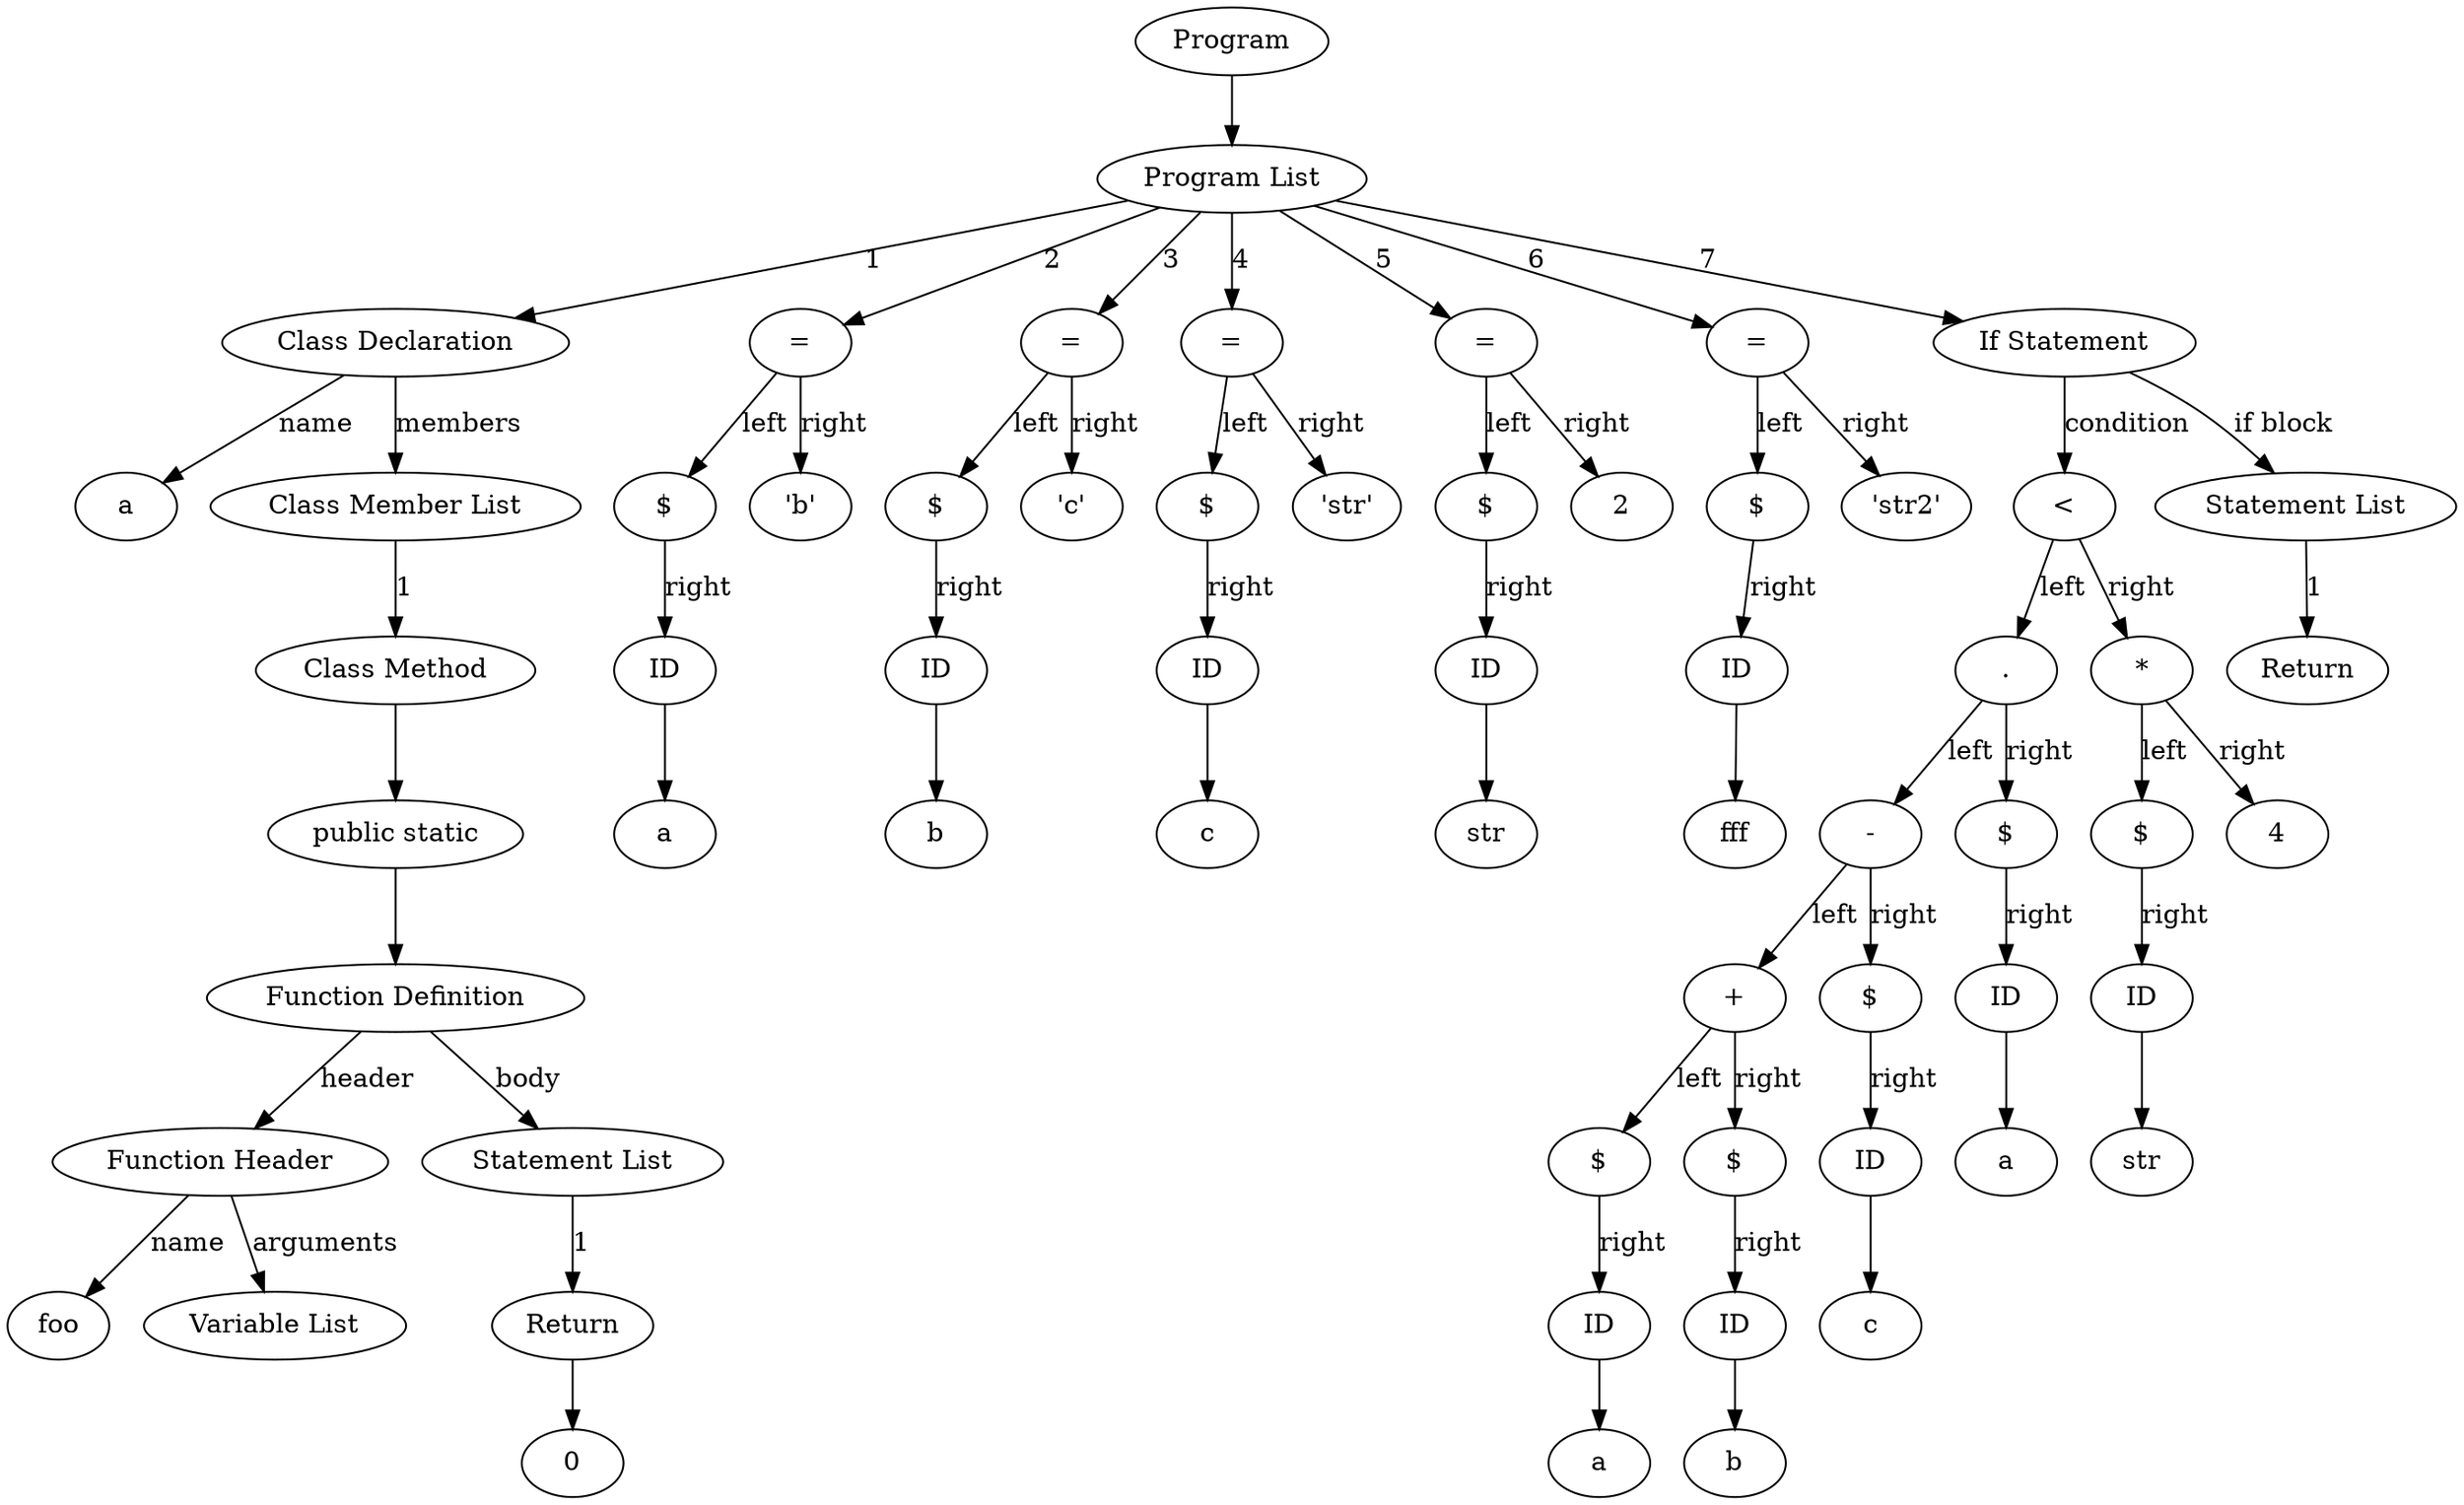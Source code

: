 digraph G {
node63 [label="Program"];
node64 [label="Program List"];
node63->node64 [label=""];
node65 [label="Class Declaration"];
node64->node65 [label="1"];
node65->node66 [label="name"];
node66 [label="a"];
node67 [label="Class Member List"];
node65->node67 [label="members"];
node68->node69 [label=""];
node69 [label="public static"];
node68 [label="Class Method"];
node67->node68 [label="1"];
node70 [label="Function Definition"];
node69->node70 [label=""];
node71 [label="Function Header"];
node70->node71 [label="header"];
node71->node72 [label="name"];
node72 [label="foo"];
node73 [label="Variable List"];
node71->node73 [label="arguments"];
node74 [label="Statement List"];
node70->node74 [label="body"];
node74->node75 [label="1"];
node75 [label="Return"];
node75->node76 [label=""];
node76 [label="0"];
node64->node77 [label="2"];
node77 [label="="];
node77->node78 [label="left"];
node78 [label="$"];
node78->node79 [label="right"];
node79 [label="ID"];
node79->node80 [label=""];
node80 [label="a"];
node77->node81 [label="right"];
node81 [label="'b'"];
node64->node82 [label="3"];
node82 [label="="];
node82->node83 [label="left"];
node83 [label="$"];
node83->node84 [label="right"];
node84 [label="ID"];
node84->node85 [label=""];
node85 [label="b"];
node82->node86 [label="right"];
node86 [label="'c'"];
node64->node87 [label="4"];
node87 [label="="];
node87->node88 [label="left"];
node88 [label="$"];
node88->node89 [label="right"];
node89 [label="ID"];
node89->node90 [label=""];
node90 [label="c"];
node87->node91 [label="right"];
node91 [label="'str'"];
node64->node92 [label="5"];
node92 [label="="];
node92->node93 [label="left"];
node93 [label="$"];
node93->node94 [label="right"];
node94 [label="ID"];
node94->node95 [label=""];
node95 [label="str"];
node92->node96 [label="right"];
node96 [label="2"];
node64->node97 [label="6"];
node97 [label="="];
node97->node98 [label="left"];
node98 [label="$"];
node98->node99 [label="right"];
node99 [label="ID"];
node99->node100 [label=""];
node100 [label="fff"];
node97->node101 [label="right"];
node101 [label="'str2'"];
node102 [label="If Statement"];
node64->node102 [label="7"];
node102->node103 [label="condition"];
node103 [label="<"];
node103->node104 [label="left"];
node104 [label="."];
node104->node105 [label="left"];
node105 [label="-"];
node105->node106 [label="left"];
node106 [label="+"];
node106->node107 [label="left"];
node107 [label="$"];
node107->node108 [label="right"];
node108 [label="ID"];
node108->node109 [label=""];
node109 [label="a"];
node106->node110 [label="right"];
node110 [label="$"];
node110->node111 [label="right"];
node111 [label="ID"];
node111->node112 [label=""];
node112 [label="b"];
node105->node113 [label="right"];
node113 [label="$"];
node113->node114 [label="right"];
node114 [label="ID"];
node114->node115 [label=""];
node115 [label="c"];
node104->node116 [label="right"];
node116 [label="$"];
node116->node117 [label="right"];
node117 [label="ID"];
node117->node118 [label=""];
node118 [label="a"];
node103->node119 [label="right"];
node119 [label="*"];
node119->node120 [label="left"];
node120 [label="$"];
node120->node121 [label="right"];
node121 [label="ID"];
node121->node122 [label=""];
node122 [label="str"];
node119->node123 [label="right"];
node123 [label="4"];
node124 [label="Statement List"];
node102->node124 [label="if block"];
node124->node125 [label="1"];
node125 [label="Return"];
}